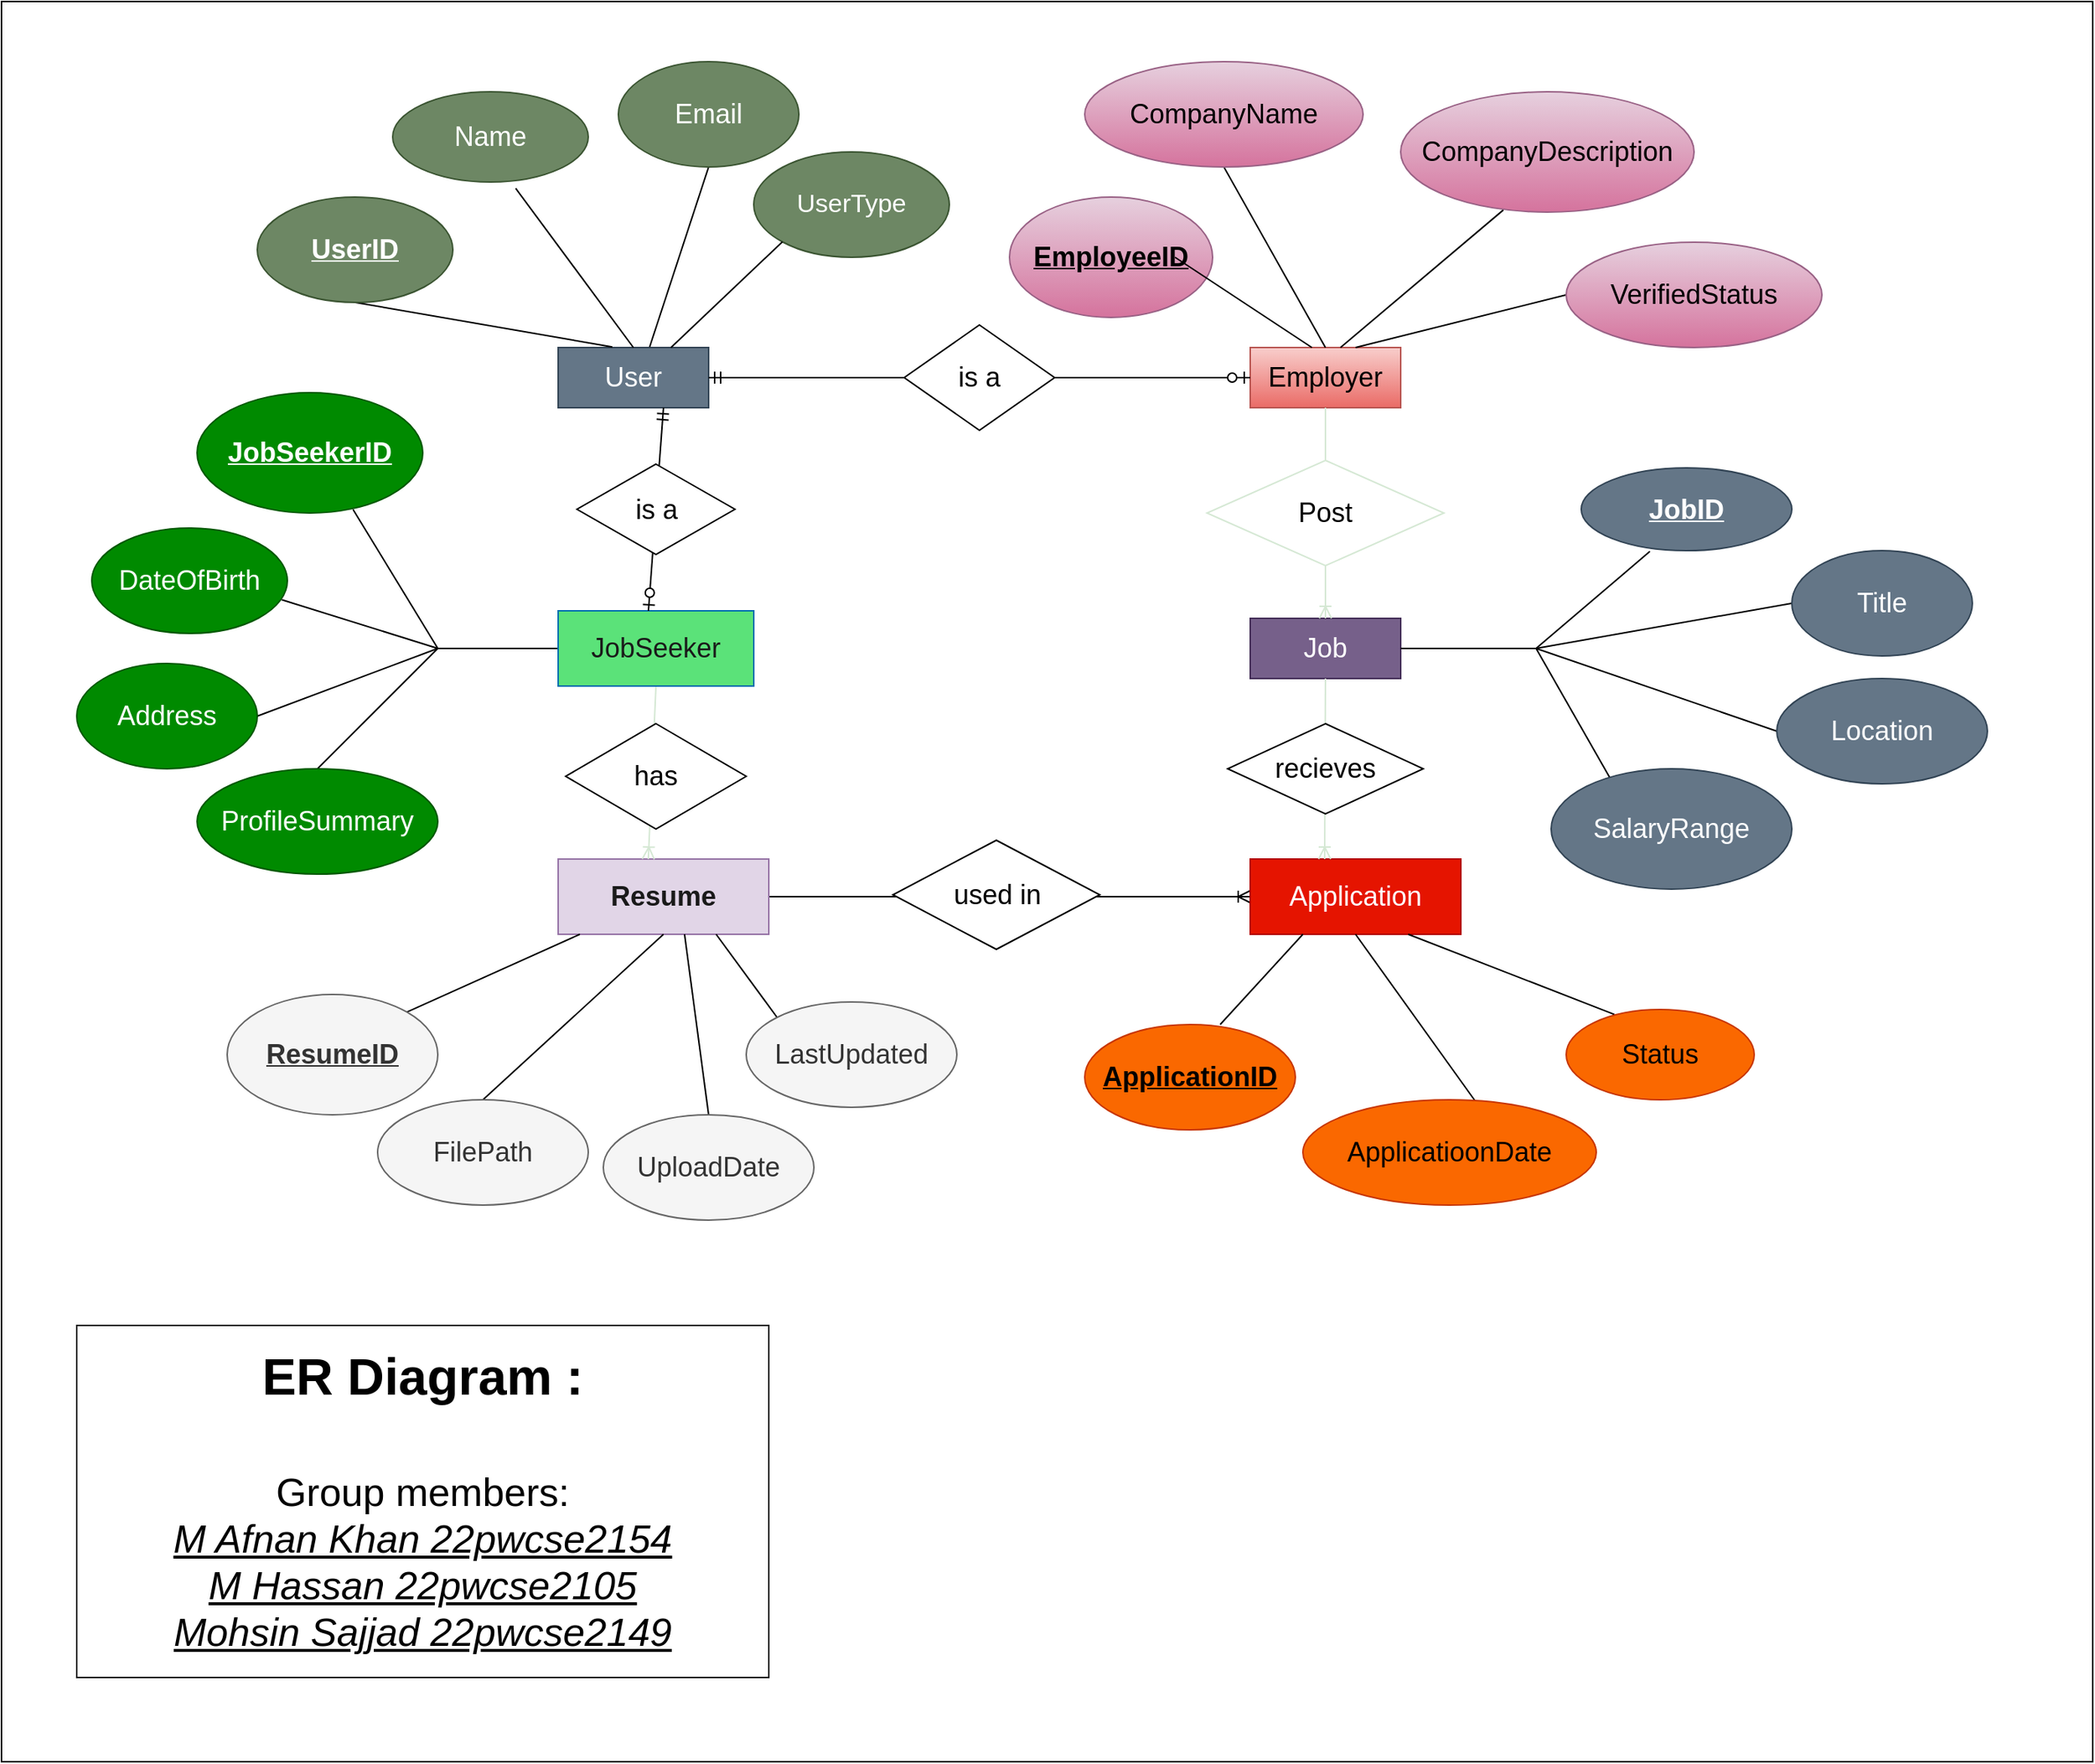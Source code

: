 <mxfile version="27.0.2">
  <diagram name="Page-1" id="USiJ-O0mwd0GR3w7NHbk">
    <mxGraphModel dx="2339" dy="2006" grid="1" gridSize="10" guides="1" tooltips="1" connect="1" arrows="1" fold="1" page="1" pageScale="1" pageWidth="850" pageHeight="1100" math="0" shadow="0">
      <root>
        <mxCell id="0" />
        <mxCell id="1" parent="0" />
        <mxCell id="PvZFkcMZm64Rr3_niC1q-2" value="" style="rounded=0;whiteSpace=wrap;html=1;container=0;" parent="1" vertex="1">
          <mxGeometry x="-210" y="-980" width="1390" height="1170" as="geometry" />
        </mxCell>
        <mxCell id="oT0bbJkZGZDbku872UPp-445" value="" style="edgeStyle=entityRelationEdgeStyle;fontSize=12;html=1;endArrow=ERoneToMany;rounded=0;exitX=1;exitY=0.5;exitDx=0;exitDy=0;entryX=0;entryY=0.5;entryDx=0;entryDy=0;" parent="1" source="oT0bbJkZGZDbku872UPp-5" target="oT0bbJkZGZDbku872UPp-6" edge="1">
          <mxGeometry width="100" height="100" relative="1" as="geometry">
            <mxPoint x="330" y="-470" as="sourcePoint" />
            <mxPoint x="430" y="-570" as="targetPoint" />
          </mxGeometry>
        </mxCell>
        <mxCell id="oT0bbJkZGZDbku872UPp-1" value="&lt;font style=&quot;font-size: 18px;&quot;&gt;User&lt;/font&gt;" style="rounded=0;whiteSpace=wrap;html=1;fillColor=#647687;fontColor=#ffffff;strokeColor=#314354;" parent="1" vertex="1">
          <mxGeometry x="160" y="-750" width="100" height="40" as="geometry" />
        </mxCell>
        <mxCell id="oT0bbJkZGZDbku872UPp-2" value="&lt;font style=&quot;font-size: 18px; color: rgb(0, 0, 0);&quot;&gt;Employer&lt;/font&gt;" style="rounded=0;whiteSpace=wrap;html=1;fillColor=#f8cecc;strokeColor=#b85450;gradientColor=#ea6b66;" parent="1" vertex="1">
          <mxGeometry x="620" y="-750" width="100" height="40" as="geometry" />
        </mxCell>
        <mxCell id="oT0bbJkZGZDbku872UPp-4" value="&lt;font style=&quot;font-size: 18px;&quot;&gt;Job&lt;/font&gt;" style="rounded=0;whiteSpace=wrap;html=1;fillColor=#76608a;fontColor=#ffffff;strokeColor=#432D57;" parent="1" vertex="1">
          <mxGeometry x="620" y="-570" width="100" height="40" as="geometry" />
        </mxCell>
        <mxCell id="oT0bbJkZGZDbku872UPp-5" value="&lt;font style=&quot;font-size: 18px;&quot;&gt;Resume&lt;/font&gt;" style="rounded=0;whiteSpace=wrap;html=1;fillColor=#e1d5e7;strokeColor=#9673a6;fontColor=#1A1A1A;fontStyle=1;spacing=2;" parent="1" vertex="1">
          <mxGeometry x="160" y="-410" width="140" height="50" as="geometry" />
        </mxCell>
        <mxCell id="oT0bbJkZGZDbku872UPp-6" value="&lt;font style=&quot;font-size: 18px;&quot;&gt;Application&lt;/font&gt;" style="rounded=0;whiteSpace=wrap;html=1;fillColor=#e51400;fontColor=#ffffff;strokeColor=#B20000;fillStyle=auto;" parent="1" vertex="1">
          <mxGeometry x="620" y="-410" width="140" height="50" as="geometry" />
        </mxCell>
        <mxCell id="oT0bbJkZGZDbku872UPp-334" value="&lt;font style=&quot;font-size: 17px;&quot;&gt;UserType&lt;/font&gt;" style="ellipse;whiteSpace=wrap;html=1;fillColor=#6d8764;fontColor=#ffffff;strokeColor=#3A5431;" parent="1" vertex="1">
          <mxGeometry x="290" y="-880" width="130" height="70" as="geometry" />
        </mxCell>
        <mxCell id="oT0bbJkZGZDbku872UPp-350" value="" style="endArrow=none;html=1;rounded=0;entryX=0;entryY=1;entryDx=0;entryDy=0;exitX=0.75;exitY=0;exitDx=0;exitDy=0;" parent="1" source="oT0bbJkZGZDbku872UPp-1" target="oT0bbJkZGZDbku872UPp-334" edge="1">
          <mxGeometry width="50" height="50" relative="1" as="geometry">
            <mxPoint x="250" y="-760" as="sourcePoint" />
            <mxPoint x="300" y="-810" as="targetPoint" />
            <Array as="points" />
          </mxGeometry>
        </mxCell>
        <mxCell id="oT0bbJkZGZDbku872UPp-351" value="" style="endArrow=none;html=1;rounded=0;entryX=0.5;entryY=1;entryDx=0;entryDy=0;exitX=0.608;exitY=-0.01;exitDx=0;exitDy=0;exitPerimeter=0;" parent="1" source="oT0bbJkZGZDbku872UPp-1" target="oT0bbJkZGZDbku872UPp-335" edge="1">
          <mxGeometry width="50" height="50" relative="1" as="geometry">
            <mxPoint x="220" y="-753" as="sourcePoint" />
            <mxPoint x="271" y="-830" as="targetPoint" />
            <Array as="points" />
          </mxGeometry>
        </mxCell>
        <mxCell id="oT0bbJkZGZDbku872UPp-352" value="" style="endArrow=none;html=1;rounded=0;entryX=0.629;entryY=1.07;entryDx=0;entryDy=0;exitX=0.5;exitY=0;exitDx=0;exitDy=0;entryPerimeter=0;" parent="1" source="oT0bbJkZGZDbku872UPp-1" target="oT0bbJkZGZDbku872UPp-333" edge="1">
          <mxGeometry width="50" height="50" relative="1" as="geometry">
            <mxPoint x="184" y="-764" as="sourcePoint" />
            <mxPoint x="236" y="-830" as="targetPoint" />
            <Array as="points" />
          </mxGeometry>
        </mxCell>
        <mxCell id="oT0bbJkZGZDbku872UPp-353" value="" style="endArrow=none;html=1;rounded=0;entryX=0.5;entryY=1;entryDx=0;entryDy=0;exitX=0.36;exitY=-0.01;exitDx=0;exitDy=0;exitPerimeter=0;" parent="1" source="oT0bbJkZGZDbku872UPp-1" target="oT0bbJkZGZDbku872UPp-332" edge="1">
          <mxGeometry width="50" height="50" relative="1" as="geometry">
            <mxPoint x="140" y="-750" as="sourcePoint" />
            <mxPoint x="192" y="-816" as="targetPoint" />
            <Array as="points" />
          </mxGeometry>
        </mxCell>
        <mxCell id="oT0bbJkZGZDbku872UPp-354" value="" style="endArrow=none;html=1;rounded=0;entryX=0.691;entryY=0.97;entryDx=0;entryDy=0;entryPerimeter=0;" parent="1" target="oT0bbJkZGZDbku872UPp-336" edge="1">
          <mxGeometry width="50" height="50" relative="1" as="geometry">
            <mxPoint x="80" y="-550" as="sourcePoint" />
            <mxPoint x="30" y="-590" as="targetPoint" />
            <Array as="points" />
          </mxGeometry>
        </mxCell>
        <mxCell id="oT0bbJkZGZDbku872UPp-355" value="" style="endArrow=none;html=1;rounded=0;entryX=0.971;entryY=0.68;entryDx=0;entryDy=0;entryPerimeter=0;" parent="1" target="oT0bbJkZGZDbku872UPp-337" edge="1">
          <mxGeometry width="50" height="50" relative="1" as="geometry">
            <mxPoint x="80" y="-550" as="sourcePoint" />
            <mxPoint x="-10" y="-561" as="targetPoint" />
            <Array as="points" />
          </mxGeometry>
        </mxCell>
        <mxCell id="oT0bbJkZGZDbku872UPp-356" value="" style="endArrow=none;html=1;rounded=0;entryX=1;entryY=0.5;entryDx=0;entryDy=0;" parent="1" target="oT0bbJkZGZDbku872UPp-338" edge="1">
          <mxGeometry width="50" height="50" relative="1" as="geometry">
            <mxPoint x="80" y="-550" as="sourcePoint" />
            <mxPoint x="20" y="-530" as="targetPoint" />
            <Array as="points" />
          </mxGeometry>
        </mxCell>
        <mxCell id="oT0bbJkZGZDbku872UPp-357" value="" style="endArrow=none;html=1;rounded=0;entryX=0.5;entryY=0;entryDx=0;entryDy=0;" parent="1" target="oT0bbJkZGZDbku872UPp-339" edge="1">
          <mxGeometry width="50" height="50" relative="1" as="geometry">
            <mxPoint x="80" y="-550" as="sourcePoint" />
            <mxPoint x="40" y="-521" as="targetPoint" />
            <Array as="points" />
          </mxGeometry>
        </mxCell>
        <mxCell id="oT0bbJkZGZDbku872UPp-358" value="" style="endArrow=none;html=1;rounded=0;exitX=0;exitY=0.5;exitDx=0;exitDy=0;" parent="1" source="oT0bbJkZGZDbku872UPp-3" edge="1">
          <mxGeometry width="50" height="50" relative="1" as="geometry">
            <mxPoint x="152" y="-499" as="sourcePoint" />
            <mxPoint x="80" y="-550" as="targetPoint" />
            <Array as="points" />
          </mxGeometry>
        </mxCell>
        <mxCell id="oT0bbJkZGZDbku872UPp-359" value="" style="endArrow=none;html=1;rounded=0;exitX=0;exitY=1;exitDx=0;exitDy=0;" parent="1" source="oT0bbJkZGZDbku872UPp-340" target="oT0bbJkZGZDbku872UPp-5" edge="1">
          <mxGeometry width="50" height="50" relative="1" as="geometry">
            <mxPoint x="132.5" y="-290" as="sourcePoint" />
            <mxPoint x="190" y="-350" as="targetPoint" />
            <Array as="points" />
          </mxGeometry>
        </mxCell>
        <mxCell id="oT0bbJkZGZDbku872UPp-360" value="" style="endArrow=none;html=1;rounded=0;entryX=0.5;entryY=1;entryDx=0;entryDy=0;exitX=0.5;exitY=1;exitDx=0;exitDy=0;" parent="1" source="oT0bbJkZGZDbku872UPp-341" target="oT0bbJkZGZDbku872UPp-5" edge="1">
          <mxGeometry width="50" height="50" relative="1" as="geometry">
            <mxPoint x="150" y="-268" as="sourcePoint" />
            <mxPoint x="223" y="-350" as="targetPoint" />
            <Array as="points" />
          </mxGeometry>
        </mxCell>
        <mxCell id="oT0bbJkZGZDbku872UPp-361" value="" style="endArrow=none;html=1;rounded=0;exitX=0.5;exitY=1;exitDx=0;exitDy=0;entryX=0.6;entryY=1;entryDx=0;entryDy=0;entryPerimeter=0;" parent="1" source="oT0bbJkZGZDbku872UPp-342" target="oT0bbJkZGZDbku872UPp-5" edge="1">
          <mxGeometry width="50" height="50" relative="1" as="geometry">
            <mxPoint x="140" y="-264" as="sourcePoint" />
            <mxPoint x="220" y="-360" as="targetPoint" />
            <Array as="points" />
          </mxGeometry>
        </mxCell>
        <mxCell id="oT0bbJkZGZDbku872UPp-362" value="" style="endArrow=none;html=1;rounded=0;entryX=0.75;entryY=1;entryDx=0;entryDy=0;exitX=1;exitY=1;exitDx=0;exitDy=0;" parent="1" source="oT0bbJkZGZDbku872UPp-343" target="oT0bbJkZGZDbku872UPp-5" edge="1">
          <mxGeometry width="50" height="50" relative="1" as="geometry">
            <mxPoint x="150" y="-254" as="sourcePoint" />
            <mxPoint x="223" y="-336" as="targetPoint" />
            <Array as="points" />
          </mxGeometry>
        </mxCell>
        <mxCell id="oT0bbJkZGZDbku872UPp-379" value="&lt;font style=&quot;font-size: 18px;&quot;&gt;&lt;u&gt;&lt;b&gt;EmployeeID&lt;/b&gt;&lt;/u&gt;&lt;/font&gt;" style="ellipse;whiteSpace=wrap;html=1;fillColor=#e6d0de;gradientColor=#d5739d;strokeColor=#996185;fontColor=#000000;" parent="1" vertex="1">
          <mxGeometry x="460" y="-850" width="135" height="80" as="geometry" />
        </mxCell>
        <mxCell id="oT0bbJkZGZDbku872UPp-383" value="" style="endArrow=none;html=1;rounded=0;entryX=0;entryY=0.5;entryDx=0;entryDy=0;exitX=0.75;exitY=0;exitDx=0;exitDy=0;" parent="1" target="oT0bbJkZGZDbku872UPp-381" edge="1">
          <mxGeometry width="50" height="50" relative="1" as="geometry">
            <mxPoint x="690" y="-750" as="sourcePoint" />
            <mxPoint x="755" y="-816" as="targetPoint" />
            <Array as="points" />
          </mxGeometry>
        </mxCell>
        <mxCell id="oT0bbJkZGZDbku872UPp-385" value="" style="endArrow=none;html=1;rounded=0;entryX=0.35;entryY=0.982;entryDx=0;entryDy=0;entryPerimeter=0;" parent="1" target="oT0bbJkZGZDbku872UPp-382" edge="1">
          <mxGeometry width="50" height="50" relative="1" as="geometry">
            <mxPoint x="680" y="-750" as="sourcePoint" />
            <mxPoint x="730" y="-840" as="targetPoint" />
            <Array as="points" />
          </mxGeometry>
        </mxCell>
        <mxCell id="oT0bbJkZGZDbku872UPp-386" value="" style="endArrow=none;html=1;rounded=0;exitX=0.5;exitY=0;exitDx=0;exitDy=0;entryX=0.5;entryY=1;entryDx=0;entryDy=0;" parent="1" source="oT0bbJkZGZDbku872UPp-2" target="oT0bbJkZGZDbku872UPp-380" edge="1">
          <mxGeometry width="50" height="50" relative="1" as="geometry">
            <mxPoint x="665" y="-753" as="sourcePoint" />
            <mxPoint x="628" y="-820" as="targetPoint" />
            <Array as="points" />
          </mxGeometry>
        </mxCell>
        <mxCell id="oT0bbJkZGZDbku872UPp-387" value="" style="endArrow=none;html=1;rounded=0;entryX=0.5;entryY=1;entryDx=0;entryDy=0;exitX=0.36;exitY=-0.01;exitDx=0;exitDy=0;exitPerimeter=0;" parent="1" edge="1">
          <mxGeometry width="50" height="50" relative="1" as="geometry">
            <mxPoint x="661" y="-750" as="sourcePoint" />
            <mxPoint x="570" y="-810" as="targetPoint" />
            <Array as="points" />
          </mxGeometry>
        </mxCell>
        <mxCell id="oT0bbJkZGZDbku872UPp-393" value="" style="endArrow=none;html=1;rounded=0;exitX=0.257;exitY=0.12;exitDx=0;exitDy=0;exitPerimeter=0;" parent="1" source="oT0bbJkZGZDbku872UPp-388" edge="1">
          <mxGeometry width="50" height="50" relative="1" as="geometry">
            <mxPoint x="840" y="-540" as="sourcePoint" />
            <mxPoint x="810" y="-550" as="targetPoint" />
            <Array as="points" />
          </mxGeometry>
        </mxCell>
        <mxCell id="oT0bbJkZGZDbku872UPp-394" value="" style="endArrow=none;html=1;rounded=0;entryX=0;entryY=0.5;entryDx=0;entryDy=0;" parent="1" target="oT0bbJkZGZDbku872UPp-389" edge="1">
          <mxGeometry width="50" height="50" relative="1" as="geometry">
            <mxPoint x="810" y="-550" as="sourcePoint" />
            <mxPoint x="830" y="-494" as="targetPoint" />
            <Array as="points" />
          </mxGeometry>
        </mxCell>
        <mxCell id="oT0bbJkZGZDbku872UPp-395" value="" style="endArrow=none;html=1;rounded=0;entryX=0;entryY=0.5;entryDx=0;entryDy=0;" parent="1" target="oT0bbJkZGZDbku872UPp-390" edge="1">
          <mxGeometry width="50" height="50" relative="1" as="geometry">
            <mxPoint x="810" y="-550" as="sourcePoint" />
            <mxPoint x="930" y="-500" as="targetPoint" />
            <Array as="points" />
          </mxGeometry>
        </mxCell>
        <mxCell id="oT0bbJkZGZDbku872UPp-396" value="" style="endArrow=none;html=1;rounded=0;entryX=0.326;entryY=1.01;entryDx=0;entryDy=0;entryPerimeter=0;" parent="1" target="oT0bbJkZGZDbku872UPp-392" edge="1">
          <mxGeometry width="50" height="50" relative="1" as="geometry">
            <mxPoint x="810" y="-550" as="sourcePoint" />
            <mxPoint x="940" y="-490" as="targetPoint" />
            <Array as="points" />
          </mxGeometry>
        </mxCell>
        <mxCell id="oT0bbJkZGZDbku872UPp-397" value="" style="endArrow=none;html=1;rounded=0;exitX=1;exitY=0.5;exitDx=0;exitDy=0;" parent="1" source="oT0bbJkZGZDbku872UPp-4" edge="1">
          <mxGeometry width="50" height="50" relative="1" as="geometry">
            <mxPoint x="840" y="-510" as="sourcePoint" />
            <mxPoint x="810" y="-550" as="targetPoint" />
            <Array as="points" />
          </mxGeometry>
        </mxCell>
        <mxCell id="oT0bbJkZGZDbku872UPp-402" value="" style="endArrow=none;html=1;rounded=0;entryX=0.75;entryY=1;entryDx=0;entryDy=0;exitX=0.257;exitY=0.055;exitDx=0;exitDy=0;exitPerimeter=0;" parent="1" source="oT0bbJkZGZDbku872UPp-401" target="oT0bbJkZGZDbku872UPp-6" edge="1">
          <mxGeometry width="50" height="50" relative="1" as="geometry">
            <mxPoint x="755" y="-284" as="sourcePoint" />
            <mxPoint x="700" y="-370" as="targetPoint" />
            <Array as="points" />
          </mxGeometry>
        </mxCell>
        <mxCell id="oT0bbJkZGZDbku872UPp-404" value="" style="endArrow=none;html=1;rounded=0;exitX=0.588;exitY=0.014;exitDx=0;exitDy=0;exitPerimeter=0;entryX=0.5;entryY=1;entryDx=0;entryDy=0;" parent="1" source="oT0bbJkZGZDbku872UPp-399" edge="1" target="oT0bbJkZGZDbku872UPp-6">
          <mxGeometry width="50" height="50" relative="1" as="geometry">
            <mxPoint x="620" y="-250" as="sourcePoint" />
            <mxPoint x="680" y="-340" as="targetPoint" />
            <Array as="points" />
          </mxGeometry>
        </mxCell>
        <mxCell id="oT0bbJkZGZDbku872UPp-405" value="" style="endArrow=none;html=1;rounded=0;exitX=0.643;exitY=0;exitDx=0;exitDy=0;exitPerimeter=0;entryX=0.25;entryY=1;entryDx=0;entryDy=0;" parent="1" source="oT0bbJkZGZDbku872UPp-398" edge="1" target="oT0bbJkZGZDbku872UPp-6">
          <mxGeometry width="50" height="50" relative="1" as="geometry">
            <mxPoint x="580" y="-284" as="sourcePoint" />
            <mxPoint x="653" y="-370" as="targetPoint" />
            <Array as="points" />
          </mxGeometry>
        </mxCell>
        <mxCell id="oT0bbJkZGZDbku872UPp-411" value="&lt;font style=&quot;font-size: 18px;&quot;&gt;used in&lt;/font&gt;" style="rhombus;whiteSpace=wrap;html=1;" parent="1" vertex="1">
          <mxGeometry x="382.5" y="-422.5" width="137.5" height="72.5" as="geometry" />
        </mxCell>
        <mxCell id="oT0bbJkZGZDbku872UPp-454" value="" style="fontSize=12;html=1;endArrow=ERoneToMany;rounded=0;entryX=0.428;entryY=0;entryDx=0;entryDy=0;exitX=0.5;exitY=1;exitDx=0;exitDy=0;strokeColor=#D5E8D4;entryPerimeter=0;" parent="1" source="oT0bbJkZGZDbku872UPp-3" target="oT0bbJkZGZDbku872UPp-5" edge="1">
          <mxGeometry width="100" height="100" relative="1" as="geometry">
            <mxPoint x="200" y="-510" as="sourcePoint" />
            <mxPoint x="340" y="-530" as="targetPoint" />
          </mxGeometry>
        </mxCell>
        <mxCell id="oT0bbJkZGZDbku872UPp-457" value="" style="fontSize=12;html=1;endArrow=ERoneToMany;rounded=0;entryX=0.5;entryY=0;entryDx=0;entryDy=0;exitX=0.5;exitY=1;exitDx=0;exitDy=0;strokeColor=#D5E8D4;" parent="1" source="oT0bbJkZGZDbku872UPp-4" edge="1">
          <mxGeometry width="100" height="100" relative="1" as="geometry">
            <mxPoint x="669.47" y="-530" as="sourcePoint" />
            <mxPoint x="669.47" y="-410" as="targetPoint" />
          </mxGeometry>
        </mxCell>
        <mxCell id="oT0bbJkZGZDbku872UPp-410" value="&lt;font style=&quot;font-size: 18px;&quot;&gt;recieves&lt;/font&gt;" style="rhombus;whiteSpace=wrap;html=1;" parent="1" vertex="1">
          <mxGeometry x="605" y="-500" width="130" height="60" as="geometry" />
        </mxCell>
        <mxCell id="oT0bbJkZGZDbku872UPp-458" value="" style="fontSize=12;html=1;endArrow=ERoneToMany;rounded=0;entryX=0.5;entryY=0;entryDx=0;entryDy=0;exitX=0.5;exitY=1;exitDx=0;exitDy=0;strokeColor=#D5E8D4;" parent="1" source="oT0bbJkZGZDbku872UPp-2" target="oT0bbJkZGZDbku872UPp-4" edge="1">
          <mxGeometry width="100" height="100" relative="1" as="geometry">
            <mxPoint x="669.47" y="-695" as="sourcePoint" />
            <mxPoint x="669.47" y="-575" as="targetPoint" />
          </mxGeometry>
        </mxCell>
        <mxCell id="oT0bbJkZGZDbku872UPp-408" value="&lt;font style=&quot;font-size: 18px;&quot;&gt;Post&lt;/font&gt;" style="rhombus;whiteSpace=wrap;html=1;strokeColor=#D5E8D4;" parent="1" vertex="1">
          <mxGeometry x="591.25" y="-675" width="157.5" height="70" as="geometry" />
        </mxCell>
        <mxCell id="PvZFkcMZm64Rr3_niC1q-3" value="&lt;font style=&quot;font-size: 34px;&quot;&gt;&lt;b style=&quot;&quot;&gt;ER Diagram :&lt;/b&gt;&lt;/font&gt;&lt;div&gt;&lt;span style=&quot;font-size: 34px;&quot;&gt;&lt;b&gt;&lt;br&gt;&lt;/b&gt;&lt;/span&gt;&lt;div&gt;&lt;font style=&quot;font-size: 26px;&quot;&gt;Group members:&lt;/font&gt;&lt;/div&gt;&lt;div&gt;&lt;font style=&quot;font-size: 26px;&quot;&gt;&lt;u&gt;&lt;i&gt;M Afnan Khan 22pwcse2154&lt;/i&gt;&lt;/u&gt;&lt;/font&gt;&lt;/div&gt;&lt;div&gt;&lt;font style=&quot;font-size: 26px;&quot;&gt;&lt;i&gt;&lt;u&gt;M Hassan 22pwcse2105&lt;/u&gt;&lt;/i&gt;&lt;/font&gt;&lt;/div&gt;&lt;div&gt;&lt;font style=&quot;font-size: 26px;&quot;&gt;&lt;i&gt;&lt;u&gt;Mohsin Sajjad 22pwcse2149&lt;/u&gt;&lt;/i&gt;&lt;/font&gt;&lt;/div&gt;&lt;/div&gt;" style="rounded=0;whiteSpace=wrap;html=1;strokeColor=#1A1A1A;" parent="1" vertex="1">
          <mxGeometry x="-160" y="-99.996" width="460" height="234" as="geometry" />
        </mxCell>
        <mxCell id="oT0bbJkZGZDbku872UPp-380" value="&lt;font style=&quot;font-size: 18px; color: rgb(0, 0, 0);&quot;&gt;CompanyName&lt;/font&gt;" style="ellipse;whiteSpace=wrap;html=1;fillColor=#e6d0de;gradientColor=#d5739d;strokeColor=#996185;" parent="1" vertex="1">
          <mxGeometry x="510" y="-940" width="185" height="70" as="geometry" />
        </mxCell>
        <mxCell id="oT0bbJkZGZDbku872UPp-381" value="&lt;font style=&quot;font-size: 18px; color: rgb(0, 0, 0);&quot;&gt;VerifiedStatus&lt;/font&gt;" style="ellipse;whiteSpace=wrap;html=1;fillColor=#e6d0de;gradientColor=#d5739d;strokeColor=#996185;" parent="1" vertex="1">
          <mxGeometry x="830" y="-820" width="170" height="70" as="geometry" />
        </mxCell>
        <mxCell id="oT0bbJkZGZDbku872UPp-332" value="&lt;font style=&quot;font-size: 18px;&quot;&gt;&lt;u&gt;&lt;b&gt;UserID&lt;/b&gt;&lt;/u&gt;&lt;/font&gt;" style="ellipse;whiteSpace=wrap;html=1;fillColor=#6d8764;fontColor=#ffffff;strokeColor=#3A5431;" parent="1" vertex="1">
          <mxGeometry x="-40" y="-850" width="130" height="70" as="geometry" />
        </mxCell>
        <mxCell id="oT0bbJkZGZDbku872UPp-333" value="&lt;font style=&quot;font-size: 18px;&quot;&gt;Name&lt;/font&gt;" style="ellipse;whiteSpace=wrap;html=1;fillColor=#6d8764;fontColor=#ffffff;strokeColor=#3A5431;" parent="1" vertex="1">
          <mxGeometry x="50" y="-920" width="130" height="60" as="geometry" />
        </mxCell>
        <mxCell id="oT0bbJkZGZDbku872UPp-335" value="&lt;font style=&quot;font-size: 18px;&quot;&gt;Email&lt;/font&gt;" style="ellipse;whiteSpace=wrap;html=1;fillColor=#6d8764;fontColor=#ffffff;strokeColor=#3A5431;" parent="1" vertex="1">
          <mxGeometry x="200" y="-940" width="120" height="70" as="geometry" />
        </mxCell>
        <mxCell id="oT0bbJkZGZDbku872UPp-336" value="&lt;font style=&quot;font-size: 18px;&quot;&gt;&lt;u&gt;&lt;b&gt;JobSeekerID&lt;/b&gt;&lt;/u&gt;&lt;/font&gt;" style="ellipse;whiteSpace=wrap;html=1;fillColor=#008a00;fontColor=#ffffff;strokeColor=#005700;" parent="1" vertex="1">
          <mxGeometry x="-80" y="-720" width="150" height="80" as="geometry" />
        </mxCell>
        <mxCell id="oT0bbJkZGZDbku872UPp-337" value="&lt;font style=&quot;font-size: 18px;&quot;&gt;DateOfBirth&lt;/font&gt;" style="ellipse;whiteSpace=wrap;html=1;fillColor=#008a00;fontColor=#ffffff;strokeColor=#005700;" parent="1" vertex="1">
          <mxGeometry x="-150" y="-630" width="130" height="70" as="geometry" />
        </mxCell>
        <mxCell id="oT0bbJkZGZDbku872UPp-338" value="&lt;font style=&quot;font-size: 18px;&quot;&gt;Address&lt;/font&gt;" style="ellipse;whiteSpace=wrap;html=1;fillColor=#008a00;fontColor=#ffffff;strokeColor=#005700;" parent="1" vertex="1">
          <mxGeometry x="-160" y="-540" width="120" height="70" as="geometry" />
        </mxCell>
        <mxCell id="oT0bbJkZGZDbku872UPp-339" value="&lt;font style=&quot;font-size: 18px;&quot;&gt;ProfileSummary&lt;/font&gt;" style="ellipse;whiteSpace=wrap;html=1;fillColor=#008a00;fontColor=#ffffff;strokeColor=#005700;" parent="1" vertex="1">
          <mxGeometry x="-80" y="-470" width="160" height="70" as="geometry" />
        </mxCell>
        <mxCell id="oT0bbJkZGZDbku872UPp-340" value="&lt;font style=&quot;font-size: 18px;&quot;&gt;&lt;u&gt;&lt;b&gt;ResumeID&lt;/b&gt;&lt;/u&gt;&lt;/font&gt;" style="ellipse;whiteSpace=wrap;html=1;direction=west;flipV=1;flipH=1;fillColor=#f5f5f5;strokeColor=#666666;fontColor=#333333;" parent="1" vertex="1">
          <mxGeometry x="-60" y="-320" width="140" height="80" as="geometry" />
        </mxCell>
        <mxCell id="oT0bbJkZGZDbku872UPp-341" value="&lt;font style=&quot;font-size: 18px;&quot;&gt;FilePath&lt;/font&gt;" style="ellipse;whiteSpace=wrap;html=1;direction=west;flipV=1;flipH=1;fillColor=#f5f5f5;fontColor=#333333;strokeColor=#666666;" parent="1" vertex="1">
          <mxGeometry x="40" y="-250" width="140" height="70" as="geometry" />
        </mxCell>
        <mxCell id="oT0bbJkZGZDbku872UPp-342" value="&lt;font style=&quot;font-size: 18px;&quot;&gt;UploadDate&lt;/font&gt;" style="ellipse;whiteSpace=wrap;html=1;direction=west;flipV=1;flipH=1;fillColor=#f5f5f5;fontColor=#333333;strokeColor=#666666;" parent="1" vertex="1">
          <mxGeometry x="190" y="-240" width="140" height="70" as="geometry" />
        </mxCell>
        <mxCell id="oT0bbJkZGZDbku872UPp-343" value="&lt;font style=&quot;font-size: 18px;&quot;&gt;LastUpdated&lt;/font&gt;" style="ellipse;whiteSpace=wrap;html=1;direction=west;flipV=1;flipH=1;fillColor=#f5f5f5;fontColor=#333333;strokeColor=#666666;" parent="1" vertex="1">
          <mxGeometry x="285" y="-315" width="140" height="70" as="geometry" />
        </mxCell>
        <mxCell id="oT0bbJkZGZDbku872UPp-382" value="&lt;font style=&quot;font-size: 18px; color: rgb(0, 0, 0);&quot;&gt;Company&lt;span style=&quot;line-height: 107%;&quot;&gt;Description&lt;/span&gt;&lt;/font&gt;" style="ellipse;whiteSpace=wrap;html=1;fillColor=#e6d0de;gradientColor=#d5739d;strokeColor=#996185;" parent="1" vertex="1">
          <mxGeometry x="720" y="-920" width="195" height="80" as="geometry" />
        </mxCell>
        <mxCell id="oT0bbJkZGZDbku872UPp-401" value="&lt;font style=&quot;font-size: 18px;&quot;&gt;Status&lt;/font&gt;" style="ellipse;whiteSpace=wrap;html=1;direction=west;flipV=1;flipH=1;fillColor=#fa6800;fontColor=#000000;strokeColor=#C73500;" parent="1" vertex="1">
          <mxGeometry x="830" y="-310" width="125" height="60" as="geometry" />
        </mxCell>
        <mxCell id="oT0bbJkZGZDbku872UPp-399" value="&lt;font style=&quot;font-size: 18px;&quot;&gt;ApplicatioonDate&lt;/font&gt;" style="ellipse;whiteSpace=wrap;html=1;direction=west;flipV=1;flipH=1;fillColor=#fa6800;fontColor=#000000;strokeColor=#C73500;" parent="1" vertex="1">
          <mxGeometry x="655" y="-250" width="195" height="70" as="geometry" />
        </mxCell>
        <mxCell id="oT0bbJkZGZDbku872UPp-398" value="&lt;font style=&quot;font-size: 18px;&quot;&gt;&lt;u&gt;&lt;b&gt;ApplicationID&lt;/b&gt;&lt;/u&gt;&lt;/font&gt;" style="ellipse;whiteSpace=wrap;html=1;direction=west;flipV=1;flipH=1;fillColor=#fa6800;fontColor=#000000;strokeColor=#C73500;" parent="1" vertex="1">
          <mxGeometry x="510" y="-300" width="140" height="70" as="geometry" />
        </mxCell>
        <mxCell id="oT0bbJkZGZDbku872UPp-3" value="&lt;font style=&quot;font-size: 18px;&quot;&gt;JobSeeker&lt;/font&gt;" style="rounded=0;whiteSpace=wrap;html=1;fillColor=#5BE279;fontColor=#1A1A1A;strokeColor=#006EAF;" parent="1" vertex="1">
          <mxGeometry x="160" y="-575" width="130" height="50" as="geometry" />
        </mxCell>
        <mxCell id="oT0bbJkZGZDbku872UPp-409" value="&lt;font style=&quot;font-size: 18px;&quot;&gt;has&lt;/font&gt;" style="rhombus;whiteSpace=wrap;html=1;rotation=0;" parent="1" vertex="1">
          <mxGeometry x="165" y="-500" width="120" height="70" as="geometry" />
        </mxCell>
        <mxCell id="oT0bbJkZGZDbku872UPp-392" value="&lt;font style=&quot;font-size: 18px;&quot;&gt;&lt;u&gt;&lt;b&gt;JobID&lt;/b&gt;&lt;/u&gt;&lt;/font&gt;" style="ellipse;whiteSpace=wrap;html=1;fillColor=#647687;fontColor=#ffffff;strokeColor=#314354;" parent="1" vertex="1">
          <mxGeometry x="840" y="-670" width="140" height="55" as="geometry" />
        </mxCell>
        <mxCell id="oT0bbJkZGZDbku872UPp-390" value="&lt;font style=&quot;font-size: 18px;&quot;&gt;Title&lt;/font&gt;" style="ellipse;whiteSpace=wrap;html=1;fillColor=#647687;fontColor=#ffffff;strokeColor=#314354;" parent="1" vertex="1">
          <mxGeometry x="980" y="-615" width="120" height="70" as="geometry" />
        </mxCell>
        <mxCell id="oT0bbJkZGZDbku872UPp-389" value="&lt;font style=&quot;font-size: 18px;&quot;&gt;Location&lt;/font&gt;" style="ellipse;whiteSpace=wrap;html=1;fillColor=#647687;fontColor=#ffffff;strokeColor=#314354;" parent="1" vertex="1">
          <mxGeometry x="970" y="-530" width="140" height="70" as="geometry" />
        </mxCell>
        <mxCell id="oT0bbJkZGZDbku872UPp-388" value="&lt;font style=&quot;font-size: 18px;&quot;&gt;SalaryRange&lt;/font&gt;" style="ellipse;whiteSpace=wrap;html=1;fillColor=#647687;fontColor=#ffffff;strokeColor=#314354;" parent="1" vertex="1">
          <mxGeometry x="820" y="-470" width="160" height="80" as="geometry" />
        </mxCell>
        <mxCell id="66_LnX08vuZ15siKtQ-q-2" value="" style="edgeStyle=entityRelationEdgeStyle;fontSize=12;html=1;endArrow=ERzeroToOne;startArrow=ERmandOne;rounded=0;exitX=1;exitY=0.5;exitDx=0;exitDy=0;entryX=0;entryY=0.5;entryDx=0;entryDy=0;" edge="1" parent="1" source="oT0bbJkZGZDbku872UPp-1" target="oT0bbJkZGZDbku872UPp-2">
          <mxGeometry width="100" height="100" relative="1" as="geometry">
            <mxPoint x="450" y="-410" as="sourcePoint" />
            <mxPoint x="550" y="-510" as="targetPoint" />
          </mxGeometry>
        </mxCell>
        <mxCell id="oT0bbJkZGZDbku872UPp-406" value="&lt;font style=&quot;font-size: 18px;&quot;&gt;is a&lt;/font&gt;" style="rhombus;whiteSpace=wrap;html=1;" parent="1" vertex="1">
          <mxGeometry x="390" y="-765" width="100" height="70" as="geometry" />
        </mxCell>
        <mxCell id="66_LnX08vuZ15siKtQ-q-3" value="" style="fontSize=12;html=1;endArrow=ERzeroToOne;startArrow=ERmandOne;rounded=0;exitX=0.75;exitY=1;exitDx=0;exitDy=0;entryX=0.5;entryY=0;entryDx=0;entryDy=0;" edge="1" parent="1">
          <mxGeometry width="100" height="100" relative="1" as="geometry">
            <mxPoint x="230" y="-710" as="sourcePoint" />
            <mxPoint x="220" y="-575" as="targetPoint" />
          </mxGeometry>
        </mxCell>
        <mxCell id="oT0bbJkZGZDbku872UPp-407" value="&lt;font style=&quot;font-size: 18px;&quot;&gt;is a&lt;/font&gt;" style="rhombus;whiteSpace=wrap;html=1;rotation=0;" parent="1" vertex="1">
          <mxGeometry x="172.5" y="-672.5" width="105" height="60" as="geometry" />
        </mxCell>
      </root>
    </mxGraphModel>
  </diagram>
</mxfile>
